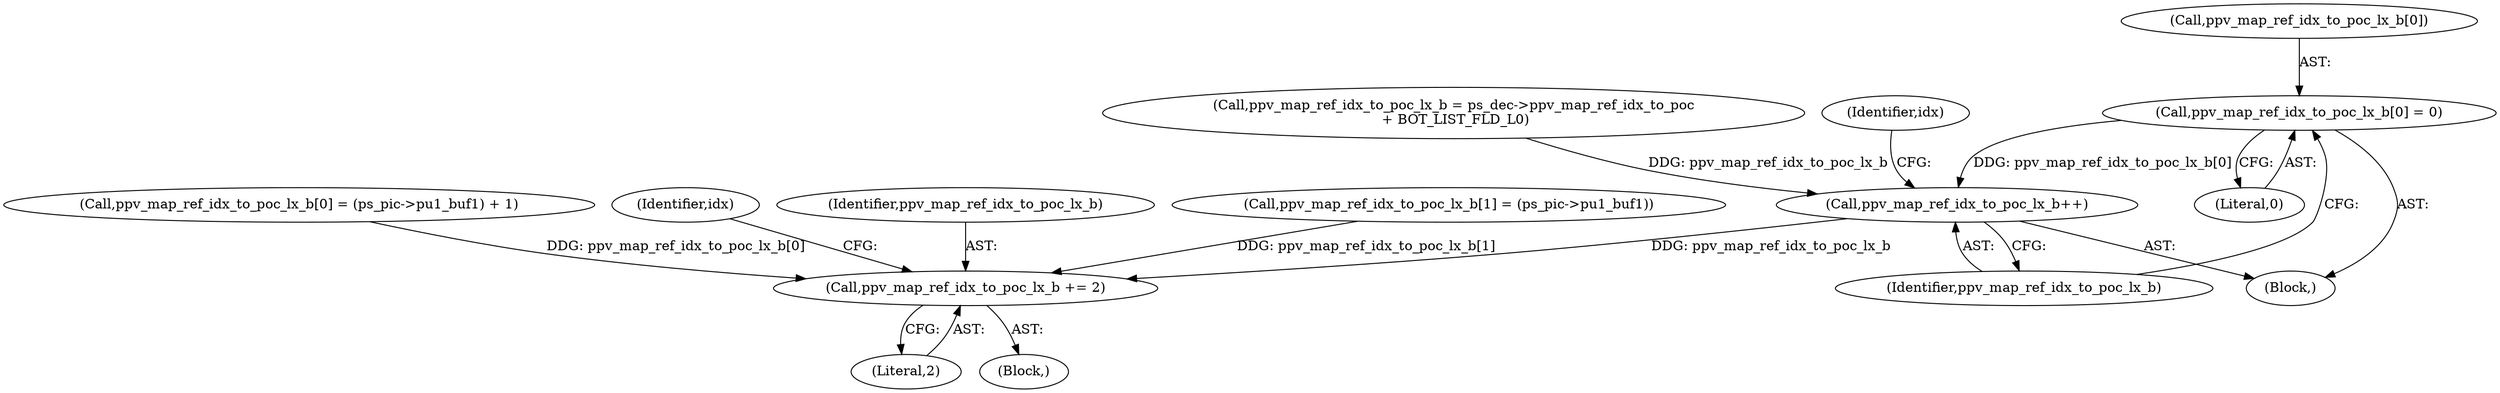 digraph "0_Android_943323f1d9d3dd5c2634deb26cbe72343ca6b3db_0@pointer" {
"1000604" [label="(Call,ppv_map_ref_idx_to_poc_lx_b[0] = 0)"];
"1000609" [label="(Call,ppv_map_ref_idx_to_poc_lx_b++)"];
"1000671" [label="(Call,ppv_map_ref_idx_to_poc_lx_b += 2)"];
"1000610" [label="(Identifier,ppv_map_ref_idx_to_poc_lx_b)"];
"1000605" [label="(Call,ppv_map_ref_idx_to_poc_lx_b[0])"];
"1000590" [label="(Call,ppv_map_ref_idx_to_poc_lx_b = ps_dec->ppv_map_ref_idx_to_poc\n + BOT_LIST_FLD_L0)"];
"1000604" [label="(Call,ppv_map_ref_idx_to_poc_lx_b[0] = 0)"];
"1000613" [label="(Identifier,idx)"];
"1000671" [label="(Call,ppv_map_ref_idx_to_poc_lx_b += 2)"];
"1000609" [label="(Call,ppv_map_ref_idx_to_poc_lx_b++)"];
"1000673" [label="(Literal,2)"];
"1000580" [label="(Block,)"];
"1000608" [label="(Literal,0)"];
"1000626" [label="(Block,)"];
"1000650" [label="(Call,ppv_map_ref_idx_to_poc_lx_b[0] = (ps_pic->pu1_buf1) + 1)"];
"1000625" [label="(Identifier,idx)"];
"1000672" [label="(Identifier,ppv_map_ref_idx_to_poc_lx_b)"];
"1000643" [label="(Call,ppv_map_ref_idx_to_poc_lx_b[1] = (ps_pic->pu1_buf1))"];
"1000604" -> "1000580"  [label="AST: "];
"1000604" -> "1000608"  [label="CFG: "];
"1000605" -> "1000604"  [label="AST: "];
"1000608" -> "1000604"  [label="AST: "];
"1000610" -> "1000604"  [label="CFG: "];
"1000604" -> "1000609"  [label="DDG: ppv_map_ref_idx_to_poc_lx_b[0]"];
"1000609" -> "1000580"  [label="AST: "];
"1000609" -> "1000610"  [label="CFG: "];
"1000610" -> "1000609"  [label="AST: "];
"1000613" -> "1000609"  [label="CFG: "];
"1000590" -> "1000609"  [label="DDG: ppv_map_ref_idx_to_poc_lx_b"];
"1000609" -> "1000671"  [label="DDG: ppv_map_ref_idx_to_poc_lx_b"];
"1000671" -> "1000626"  [label="AST: "];
"1000671" -> "1000673"  [label="CFG: "];
"1000672" -> "1000671"  [label="AST: "];
"1000673" -> "1000671"  [label="AST: "];
"1000625" -> "1000671"  [label="CFG: "];
"1000650" -> "1000671"  [label="DDG: ppv_map_ref_idx_to_poc_lx_b[0]"];
"1000643" -> "1000671"  [label="DDG: ppv_map_ref_idx_to_poc_lx_b[1]"];
}
